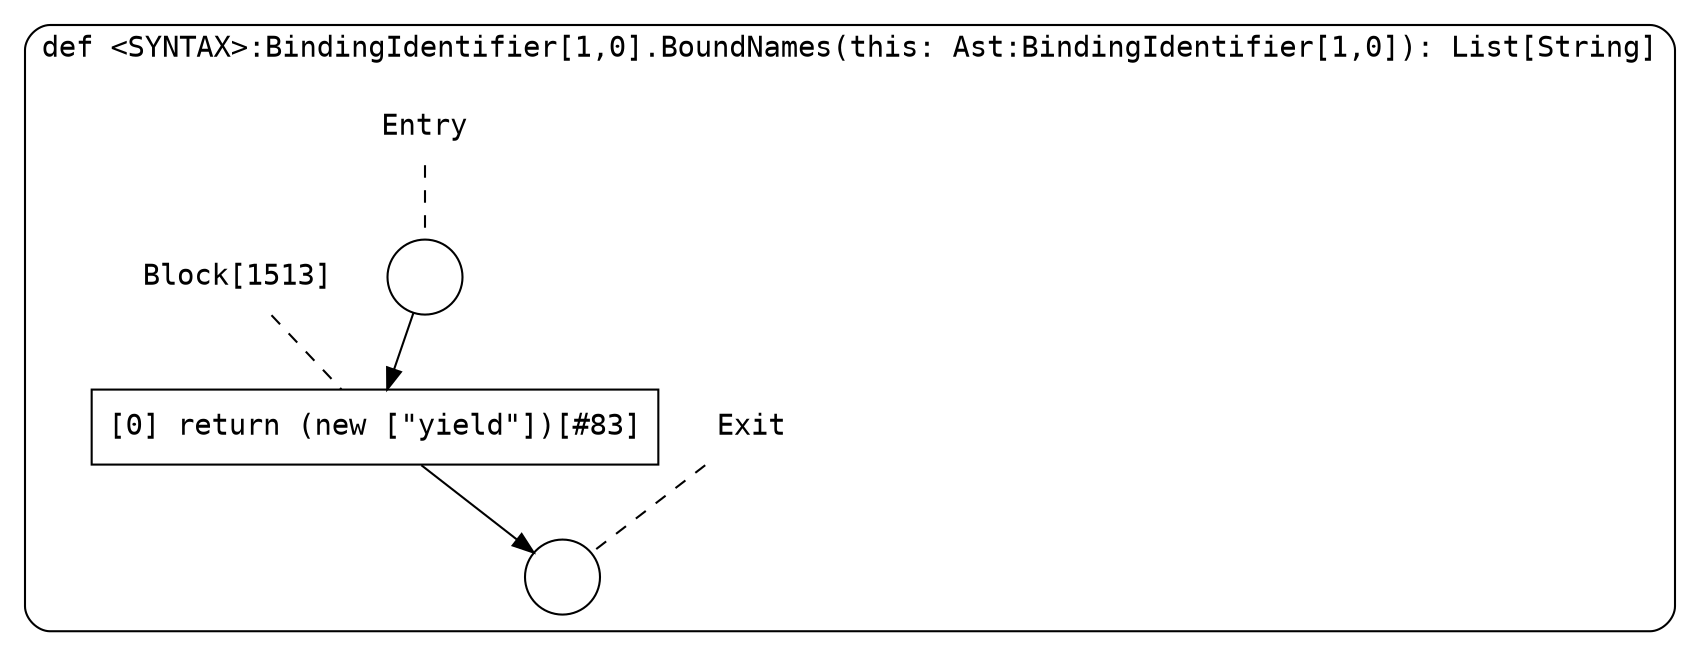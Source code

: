 digraph {
  graph [fontname = "Consolas"]
  node [fontname = "Consolas"]
  edge [fontname = "Consolas"]
  subgraph cluster174 {
    label = "def <SYNTAX>:BindingIdentifier[1,0].BoundNames(this: Ast:BindingIdentifier[1,0]): List[String]"
    style = rounded
    cluster174_entry_name [shape=none, label=<<font color="black">Entry</font>>]
    cluster174_entry_name -> cluster174_entry [arrowhead=none, color="black", style=dashed]
    cluster174_entry [shape=circle label=" " color="black" fillcolor="white" style=filled]
    cluster174_entry -> node1513 [color="black"]
    cluster174_exit_name [shape=none, label=<<font color="black">Exit</font>>]
    cluster174_exit_name -> cluster174_exit [arrowhead=none, color="black", style=dashed]
    cluster174_exit [shape=circle label=" " color="black" fillcolor="white" style=filled]
    node1513_name [shape=none, label=<<font color="black">Block[1513]</font>>]
    node1513_name -> node1513 [arrowhead=none, color="black", style=dashed]
    node1513 [shape=box, label=<<font color="black">[0] return (new [&quot;yield&quot;])[#83]<BR ALIGN="LEFT"/></font>> color="black" fillcolor="white", style=filled]
    node1513 -> cluster174_exit [color="black"]
  }
}